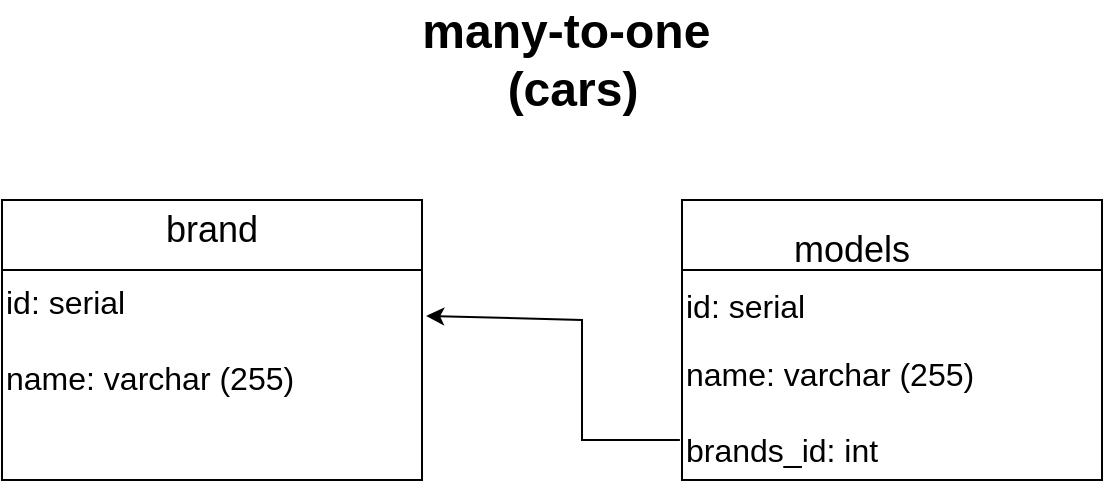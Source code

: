 <mxfile version="19.0.3" type="device"><diagram name="Page-1" id="2YBvvXClWsGukQMizWep"><mxGraphModel dx="1422" dy="794" grid="1" gridSize="10" guides="1" tooltips="1" connect="1" arrows="1" fold="1" page="1" pageScale="1" pageWidth="850" pageHeight="1100" math="0" shadow="0"><root><mxCell id="0"/><mxCell id="1" parent="0"/><mxCell id="HVj19tsrm2u8DGYiTh31-2" value="&lt;font size=&quot;3&quot;&gt;id: serial&lt;br&gt;&lt;br&gt;name: varchar (255)&lt;br&gt;&lt;/font&gt;" style="rounded=0;whiteSpace=wrap;html=1;align=left;" parent="1" vertex="1"><mxGeometry x="110" y="160" width="210" height="140" as="geometry"/></mxCell><mxCell id="HVj19tsrm2u8DGYiTh31-3" value="&lt;span style=&quot;font-size: medium;&quot;&gt;&lt;br&gt;&lt;br&gt;id: serial&lt;/span&gt;&lt;br style=&quot;font-size: medium;&quot;&gt;&lt;br style=&quot;font-size: medium;&quot;&gt;&lt;span style=&quot;font-size: medium;&quot;&gt;name: varchar (255)&lt;br&gt;&lt;br&gt;brands_id: int&lt;br&gt;&lt;/span&gt;" style="rounded=0;whiteSpace=wrap;html=1;align=left;" parent="1" vertex="1"><mxGeometry x="450" y="160" width="210" height="140" as="geometry"/></mxCell><mxCell id="HVj19tsrm2u8DGYiTh31-4" value="" style="endArrow=none;html=1;rounded=0;exitX=0;exitY=0.25;exitDx=0;exitDy=0;entryX=1;entryY=0.25;entryDx=0;entryDy=0;" parent="1" source="HVj19tsrm2u8DGYiTh31-2" target="HVj19tsrm2u8DGYiTh31-2" edge="1"><mxGeometry width="50" height="50" relative="1" as="geometry"><mxPoint x="130" y="250" as="sourcePoint"/><mxPoint x="180" y="200" as="targetPoint"/></mxGeometry></mxCell><mxCell id="HVj19tsrm2u8DGYiTh31-7" value="" style="endArrow=none;html=1;rounded=0;exitX=0;exitY=0.25;exitDx=0;exitDy=0;entryX=1;entryY=0.25;entryDx=0;entryDy=0;" parent="1" source="HVj19tsrm2u8DGYiTh31-3" target="HVj19tsrm2u8DGYiTh31-3" edge="1"><mxGeometry width="50" height="50" relative="1" as="geometry"><mxPoint x="460" y="420" as="sourcePoint"/><mxPoint x="510" y="370" as="targetPoint"/></mxGeometry></mxCell><mxCell id="HVj19tsrm2u8DGYiTh31-9" value="&lt;font style=&quot;font-size: 18px;&quot;&gt;brand&lt;/font&gt;" style="text;html=1;strokeColor=none;fillColor=none;align=center;verticalAlign=middle;whiteSpace=wrap;rounded=0;" parent="1" vertex="1"><mxGeometry x="135" y="160" width="160" height="30" as="geometry"/></mxCell><mxCell id="HVj19tsrm2u8DGYiTh31-10" value="models" style="text;html=1;strokeColor=none;fillColor=none;align=center;verticalAlign=middle;whiteSpace=wrap;rounded=0;fontSize=18;" parent="1" vertex="1"><mxGeometry x="505" y="170" width="60" height="30" as="geometry"/></mxCell><mxCell id="HVj19tsrm2u8DGYiTh31-12" value="&lt;font style=&quot;font-size: 24px;&quot;&gt;&lt;b&gt;many-to-one&amp;nbsp;&lt;br&gt;(cars)&lt;br&gt;&lt;/b&gt;&lt;/font&gt;" style="text;html=1;align=center;verticalAlign=middle;resizable=0;points=[];autosize=1;strokeColor=none;fillColor=none;fontSize=18;" parent="1" vertex="1"><mxGeometry x="310" y="60" width="170" height="60" as="geometry"/></mxCell><mxCell id="sdJc1BT2OsxdD0EEJiQu-1" value="" style="endArrow=classic;html=1;rounded=0;fontSize=18;entryX=1.01;entryY=0.414;entryDx=0;entryDy=0;entryPerimeter=0;exitX=-0.005;exitY=0.857;exitDx=0;exitDy=0;exitPerimeter=0;" parent="1" source="HVj19tsrm2u8DGYiTh31-3" target="HVj19tsrm2u8DGYiTh31-2" edge="1"><mxGeometry width="50" height="50" relative="1" as="geometry"><mxPoint x="400" y="220" as="sourcePoint"/><mxPoint x="450" y="170" as="targetPoint"/><Array as="points"><mxPoint x="400" y="280"/><mxPoint x="400" y="220"/></Array></mxGeometry></mxCell></root></mxGraphModel></diagram></mxfile>